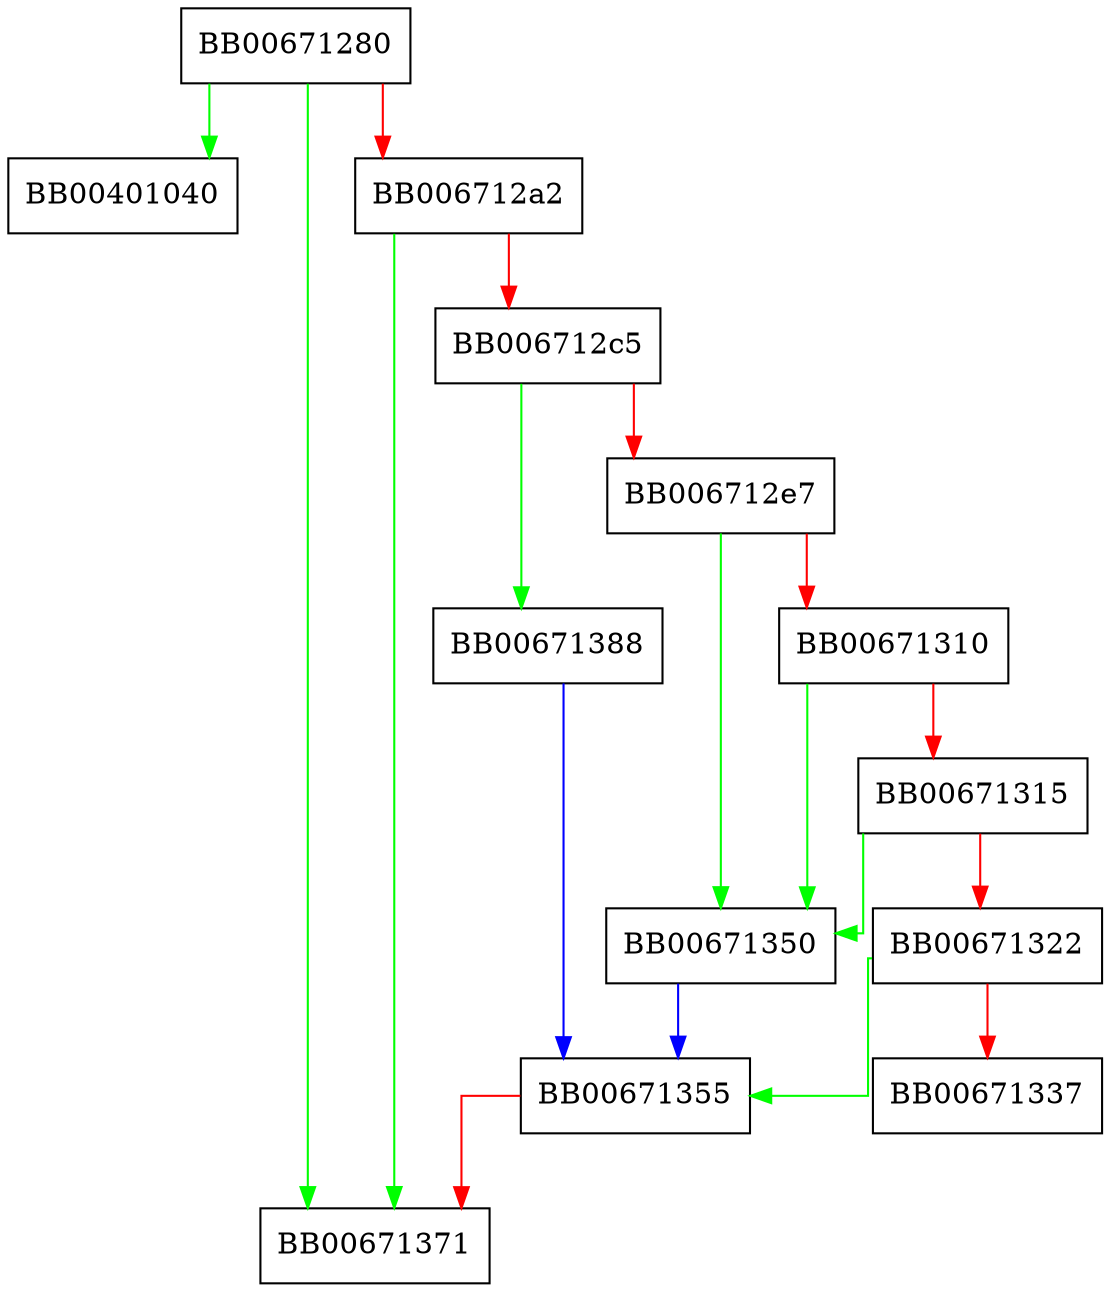 digraph a2i_IPADDRESS_NC {
  node [shape="box"];
  graph [splines=ortho];
  BB00671280 -> BB00401040 [color="green"];
  BB00671280 -> BB00671371 [color="green"];
  BB00671280 -> BB006712a2 [color="red"];
  BB006712a2 -> BB00671371 [color="green"];
  BB006712a2 -> BB006712c5 [color="red"];
  BB006712c5 -> BB00671388 [color="green"];
  BB006712c5 -> BB006712e7 [color="red"];
  BB006712e7 -> BB00671350 [color="green"];
  BB006712e7 -> BB00671310 [color="red"];
  BB00671310 -> BB00671350 [color="green"];
  BB00671310 -> BB00671315 [color="red"];
  BB00671315 -> BB00671350 [color="green"];
  BB00671315 -> BB00671322 [color="red"];
  BB00671322 -> BB00671355 [color="green"];
  BB00671322 -> BB00671337 [color="red"];
  BB00671350 -> BB00671355 [color="blue"];
  BB00671355 -> BB00671371 [color="red"];
  BB00671388 -> BB00671355 [color="blue"];
}
